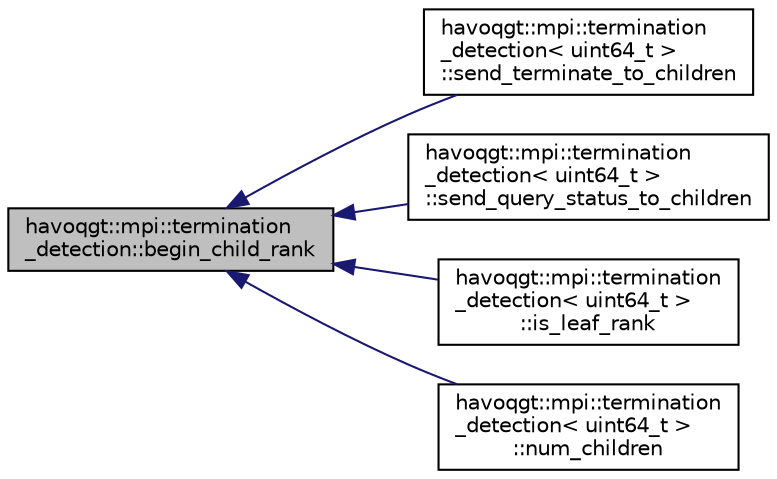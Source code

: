 digraph "havoqgt::mpi::termination_detection::begin_child_rank"
{
  edge [fontname="Helvetica",fontsize="10",labelfontname="Helvetica",labelfontsize="10"];
  node [fontname="Helvetica",fontsize="10",shape=record];
  rankdir="LR";
  Node1 [label="havoqgt::mpi::termination\l_detection::begin_child_rank",height=0.2,width=0.4,color="black", fillcolor="grey75", style="filled", fontcolor="black"];
  Node1 -> Node2 [dir="back",color="midnightblue",fontsize="10",style="solid",fontname="Helvetica"];
  Node2 [label="havoqgt::mpi::termination\l_detection\< uint64_t \>\l::send_terminate_to_children",height=0.2,width=0.4,color="black", fillcolor="white", style="filled",URL="$classhavoqgt_1_1mpi_1_1termination__detection.html#a658328396784545bad0cc8a5d91a6495"];
  Node1 -> Node3 [dir="back",color="midnightblue",fontsize="10",style="solid",fontname="Helvetica"];
  Node3 [label="havoqgt::mpi::termination\l_detection\< uint64_t \>\l::send_query_status_to_children",height=0.2,width=0.4,color="black", fillcolor="white", style="filled",URL="$classhavoqgt_1_1mpi_1_1termination__detection.html#a8550f0aad2eeb2a51500bf884a186af8"];
  Node1 -> Node4 [dir="back",color="midnightblue",fontsize="10",style="solid",fontname="Helvetica"];
  Node4 [label="havoqgt::mpi::termination\l_detection\< uint64_t \>\l::is_leaf_rank",height=0.2,width=0.4,color="black", fillcolor="white", style="filled",URL="$classhavoqgt_1_1mpi_1_1termination__detection.html#a2dcdddb5a617436d6b7ed5a0349df052"];
  Node1 -> Node5 [dir="back",color="midnightblue",fontsize="10",style="solid",fontname="Helvetica"];
  Node5 [label="havoqgt::mpi::termination\l_detection\< uint64_t \>\l::num_children",height=0.2,width=0.4,color="black", fillcolor="white", style="filled",URL="$classhavoqgt_1_1mpi_1_1termination__detection.html#a6757c184118eea9e7829cc20785c41c0"];
}
